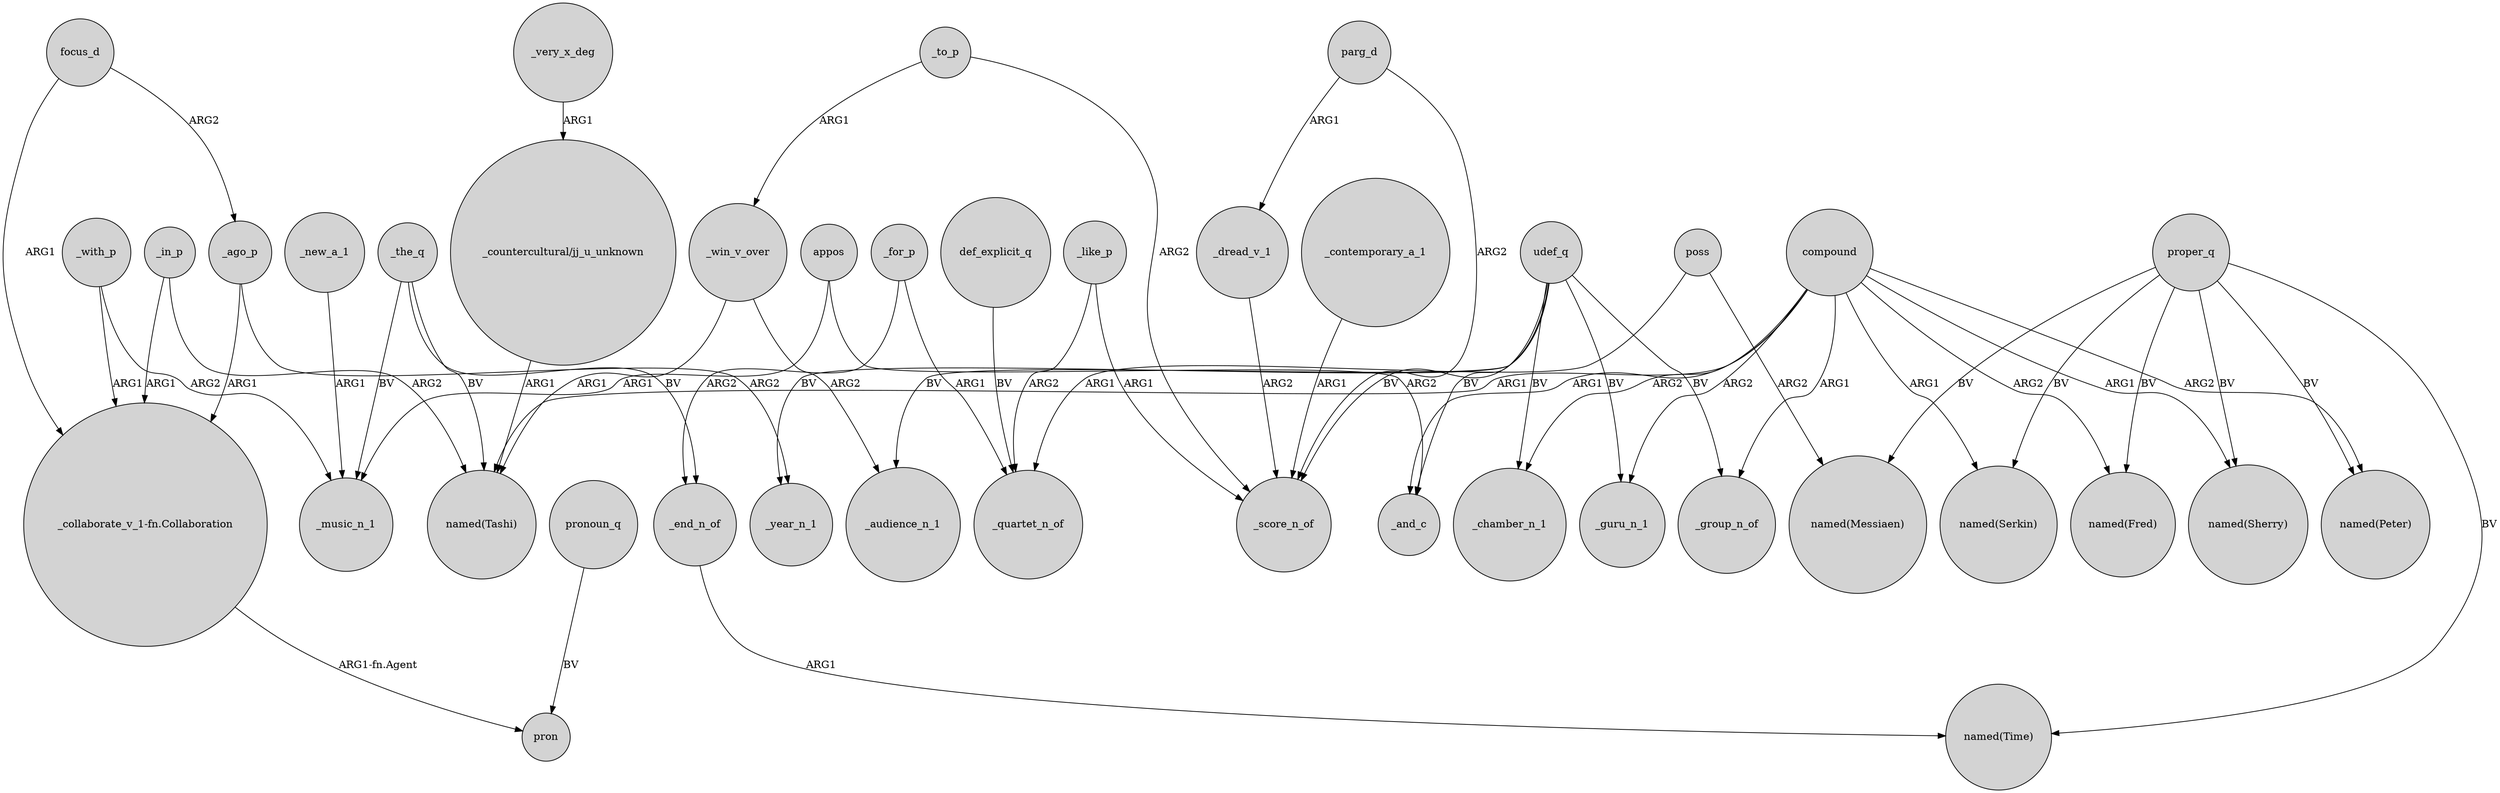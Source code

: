digraph {
	node [shape=circle style=filled]
	proper_q -> "named(Serkin)" [label=BV]
	_like_p -> _quartet_n_of [label=ARG2]
	_new_a_1 -> _music_n_1 [label=ARG1]
	udef_q -> _audience_n_1 [label=BV]
	_for_p -> _quartet_n_of [label=ARG1]
	parg_d -> _score_n_of [label=ARG2]
	_dread_v_1 -> _score_n_of [label=ARG2]
	_to_p -> _win_v_over [label=ARG1]
	udef_q -> _guru_n_1 [label=BV]
	proper_q -> "named(Messiaen)" [label=BV]
	_the_q -> _end_n_of [label=BV]
	_very_x_deg -> "_countercultural/jj_u_unknown" [label=ARG1]
	_in_p -> "_collaborate_v_1-fn.Collaboration" [label=ARG1]
	_win_v_over -> "named(Tashi)" [label=ARG1]
	proper_q -> "named(Sherry)" [label=BV]
	_with_p -> _music_n_1 [label=ARG2]
	compound -> "named(Sherry)" [label=ARG1]
	compound -> _guru_n_1 [label=ARG2]
	_in_p -> "named(Tashi)" [label=ARG2]
	parg_d -> _dread_v_1 [label=ARG1]
	_to_p -> _score_n_of [label=ARG2]
	_the_q -> "named(Tashi)" [label=BV]
	proper_q -> "named(Peter)" [label=BV]
	udef_q -> _chamber_n_1 [label=BV]
	_win_v_over -> _audience_n_1 [label=ARG2]
	_ago_p -> "_collaborate_v_1-fn.Collaboration" [label=ARG1]
	def_explicit_q -> _quartet_n_of [label=BV]
	poss -> "named(Messiaen)" [label=ARG2]
	_for_p -> _end_n_of [label=ARG2]
	"_countercultural/jj_u_unknown" -> "named(Tashi)" [label=ARG1]
	_contemporary_a_1 -> _score_n_of [label=ARG1]
	pronoun_q -> pron [label=BV]
	_ago_p -> _year_n_1 [label=ARG2]
	"_collaborate_v_1-fn.Collaboration" -> pron [label="ARG1-fn.Agent"]
	compound -> "named(Peter)" [label=ARG2]
	_the_q -> _music_n_1 [label=BV]
	appos -> _music_n_1 [label=ARG1]
	appos -> _and_c [label=ARG2]
	poss -> _quartet_n_of [label=ARG1]
	proper_q -> "named(Fred)" [label=BV]
	focus_d -> "_collaborate_v_1-fn.Collaboration" [label=ARG1]
	compound -> _and_c [label=ARG1]
	_end_n_of -> "named(Time)" [label=ARG1]
	udef_q -> _score_n_of [label=BV]
	compound -> "named(Fred)" [label=ARG2]
	_with_p -> "_collaborate_v_1-fn.Collaboration" [label=ARG1]
	compound -> _chamber_n_1 [label=ARG2]
	proper_q -> "named(Time)" [label=BV]
	udef_q -> _year_n_1 [label=BV]
	focus_d -> _ago_p [label=ARG2]
	_like_p -> _score_n_of [label=ARG1]
	compound -> "named(Serkin)" [label=ARG1]
	udef_q -> _and_c [label=BV]
	udef_q -> _group_n_of [label=BV]
	compound -> _group_n_of [label=ARG1]
	compound -> "named(Tashi)" [label=ARG1]
}
